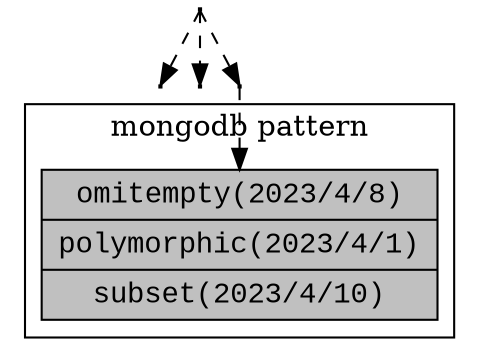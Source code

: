 digraph G {
    rankdir=TB;
    node [shape=box];

    LiHuaImageNode [label="", image="assets/Li-Hua.png", width=0.01, height=0.01];
    tickerzImageNode [label="", image="assets/tickerz.png", width=0.01, height=0.01];
    projectImageNode [label="", image="assets/project.png", width=0.01, height=0.01];
    designPatternsExplainedzImageNode [label="", image="assets/designPatternsExplainedz.png", width=0.01, height=0.01];

    node [shape=record, fontname="Courier New"];
    subgraph cluster_mongodb_pattern {
        label="mongodb pattern";
        node [style=filled, fillcolor=gray];
        mongodbPatterns [label="{
            <omitempty>omitempty(2023/4/8)|
            <polymorphic>polymorphic(2023/4/1)|
            <subset>subset(2023/4/10)
            }", height=1];
    }

    LiHuaImageNode -> designPatternsExplainedzImageNode [style=dashed];
    LiHuaImageNode -> tickerzImageNode [style=dashed];
    LiHuaImageNode -> projectImageNode [style=dashed];
    designPatternsExplainedzImageNode -> mongodbPatterns [style=dashed];
}